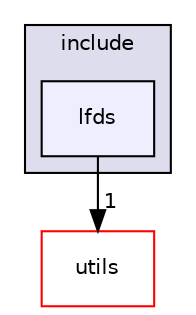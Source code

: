 digraph "/home/nyarosu/repos/hft/src/libs/lfds/include/lfds" {
  compound=true
  node [ fontsize="10", fontname="Helvetica"];
  edge [ labelfontsize="10", labelfontname="Helvetica"];
  subgraph clusterdir_48d17cfc129a1f0287cf07d36c31c685 {
    graph [ bgcolor="#ddddee", pencolor="black", label="include" fontname="Helvetica", fontsize="10", URL="dir_48d17cfc129a1f0287cf07d36c31c685.html"]
  dir_1ca6580f67f8d34dd554f01a318ba7eb [shape=box, label="lfds", style="filled", fillcolor="#eeeeff", pencolor="black", URL="dir_1ca6580f67f8d34dd554f01a318ba7eb.html"];
  }
  dir_0613198e77a9b173fe3ff0a50633b455 [shape=box label="utils" fillcolor="white" style="filled" color="red" URL="dir_0613198e77a9b173fe3ff0a50633b455.html"];
  dir_1ca6580f67f8d34dd554f01a318ba7eb->dir_0613198e77a9b173fe3ff0a50633b455 [headlabel="1", labeldistance=1.5 headhref="dir_000005_000010.html"];
}
